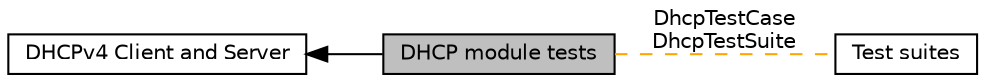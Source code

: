 digraph "DHCP module tests"
{
  edge [fontname="Helvetica",fontsize="10",labelfontname="Helvetica",labelfontsize="10"];
  node [fontname="Helvetica",fontsize="10",shape=box];
  rankdir=LR;
  Node2 [label="DHCPv4 Client and Server",height=0.2,width=0.4,color="black", fillcolor="white", style="filled",URL="$group__dhcp.html",tooltip=" "];
  Node1 [label="DHCP module tests",height=0.2,width=0.4,color="black", fillcolor="grey75", style="filled", fontcolor="black",tooltip=" "];
  Node3 [label="Test suites",height=0.2,width=0.4,color="black", fillcolor="white", style="filled",URL="$group__tests.html",tooltip="All test suites."];
  Node2->Node1 [shape=plaintext, dir="back", style="solid"];
  Node1->Node3 [shape=plaintext, label="DhcpTestCase\nDhcpTestSuite", color="orange", dir="none", style="dashed"];
}
